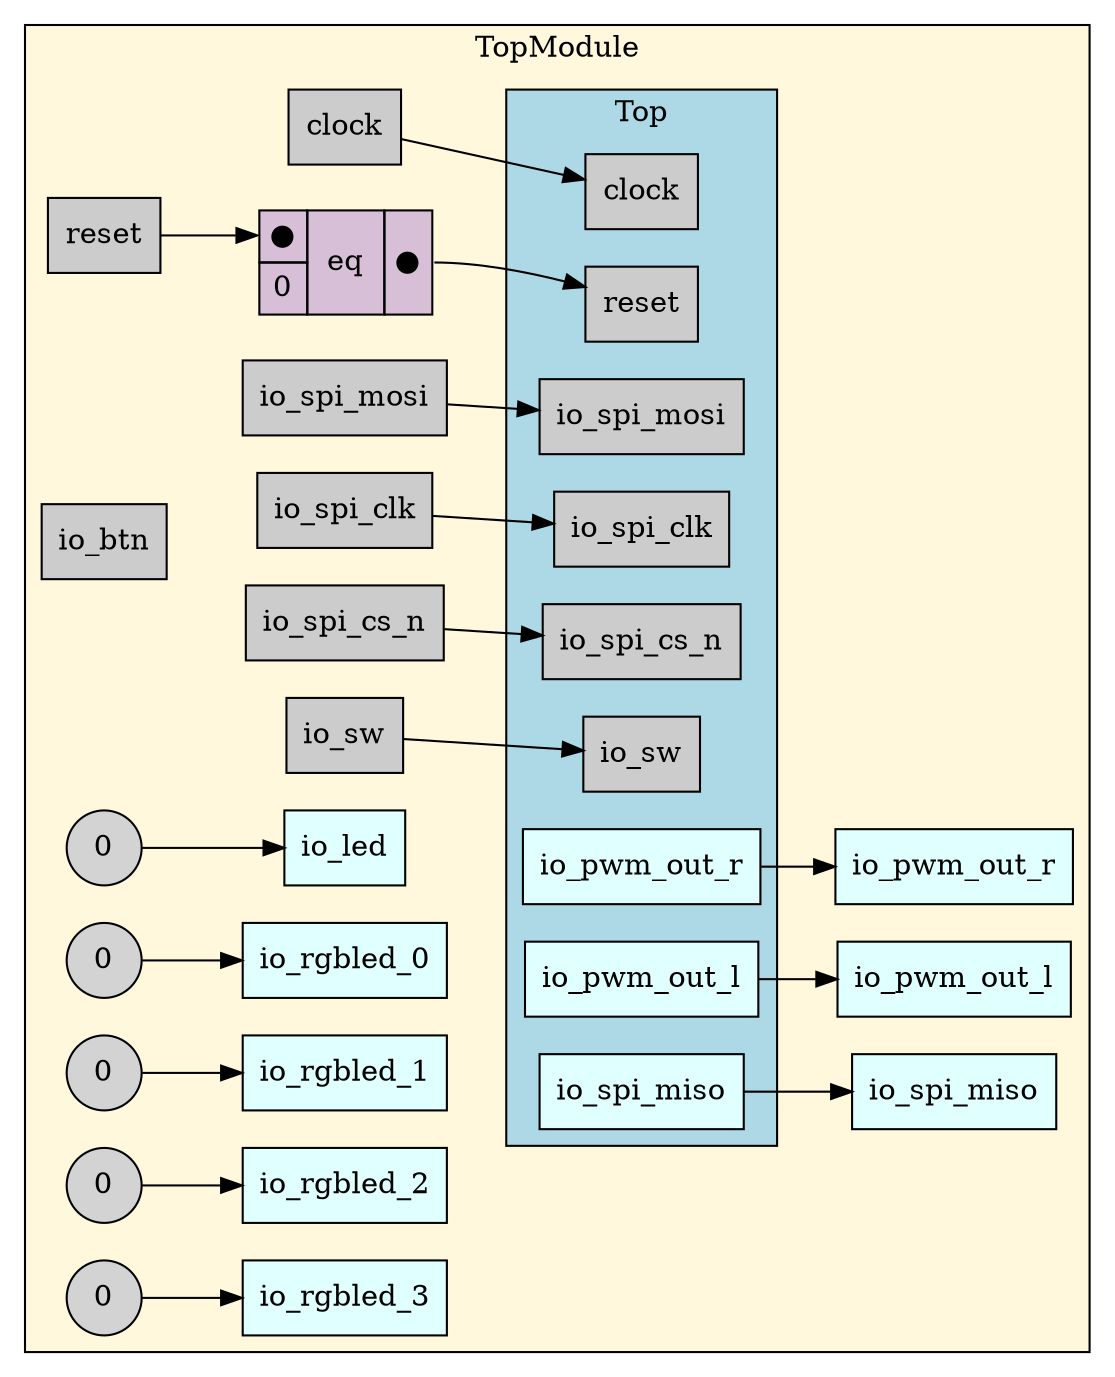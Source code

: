 digraph TopModule {
stylesheet = "styles.css"
rankdir="LR" 

subgraph cluster_TopModule {
  label="TopModule"
  URL=""
  bgcolor="#FFF8DC"
  cluster_TopModule_clock [shape = "rectangle" style="filled" fillcolor="#CCCCCC" label="clock" rank="0"]
     
cluster_TopModule_reset [shape = "rectangle" style="filled" fillcolor="#CCCCCC" label="reset" rank="0"]
     
cluster_TopModule_io_spi_mosi [shape = "rectangle" style="filled" fillcolor="#CCCCCC" label="io_spi_mosi" rank="0"]
     
cluster_TopModule_io_spi_clk [shape = "rectangle" style="filled" fillcolor="#CCCCCC" label="io_spi_clk" rank="0"]
     
cluster_TopModule_io_spi_cs_n [shape = "rectangle" style="filled" fillcolor="#CCCCCC" label="io_spi_cs_n" rank="0"]
     
cluster_TopModule_io_sw [shape = "rectangle" style="filled" fillcolor="#CCCCCC" label="io_sw" rank="0"]
     
cluster_TopModule_io_btn [shape = "rectangle" style="filled" fillcolor="#CCCCCC" label="io_btn" rank="0"]
     
cluster_TopModule_io_spi_miso [shape = "rectangle" style="filled" fillcolor="#E0FFFF" label="io_spi_miso" rank="1000"]
     
cluster_TopModule_io_pwm_out_l [shape = "rectangle" style="filled" fillcolor="#E0FFFF" label="io_pwm_out_l" rank="1000"]
     
cluster_TopModule_io_pwm_out_r [shape = "rectangle" style="filled" fillcolor="#E0FFFF" label="io_pwm_out_r" rank="1000"]
     
cluster_TopModule_io_led [shape = "rectangle" style="filled" fillcolor="#E0FFFF" label="io_led" rank="1000"]
     
cluster_TopModule_io_rgbled_0 [shape = "rectangle" style="filled" fillcolor="#E0FFFF" label="io_rgbled_0" rank="1000"]
     
cluster_TopModule_io_rgbled_1 [shape = "rectangle" style="filled" fillcolor="#E0FFFF" label="io_rgbled_1" rank="1000"]
     
cluster_TopModule_io_rgbled_2 [shape = "rectangle" style="filled" fillcolor="#E0FFFF" label="io_rgbled_2" rank="1000"]
     
cluster_TopModule_io_rgbled_3 [shape = "rectangle" style="filled" fillcolor="#E0FFFF" label="io_rgbled_3" rank="1000"]
     

subgraph cluster_TopModule_Top {
  label="Top"
  URL="Top.dot.svg"
  bgcolor="#ADD8E6"
  cluster_TopModule_Top_clock [shape = "rectangle" style="filled" fillcolor="#CCCCCC" label="clock" rank="0"]
     
cluster_TopModule_Top_reset [shape = "rectangle" style="filled" fillcolor="#CCCCCC" label="reset" rank="0"]
     
cluster_TopModule_Top_io_spi_mosi [shape = "rectangle" style="filled" fillcolor="#CCCCCC" label="io_spi_mosi" rank="0"]
     
cluster_TopModule_Top_io_spi_clk [shape = "rectangle" style="filled" fillcolor="#CCCCCC" label="io_spi_clk" rank="0"]
     
cluster_TopModule_Top_io_spi_cs_n [shape = "rectangle" style="filled" fillcolor="#CCCCCC" label="io_spi_cs_n" rank="0"]
     
cluster_TopModule_Top_io_sw [shape = "rectangle" style="filled" fillcolor="#CCCCCC" label="io_sw" rank="0"]
     
cluster_TopModule_Top_io_spi_miso [shape = "rectangle" style="filled" fillcolor="#E0FFFF" label="io_spi_miso" rank="1000"]
     
cluster_TopModule_Top_io_pwm_out_l [shape = "rectangle" style="filled" fillcolor="#E0FFFF" label="io_pwm_out_l" rank="1000"]
     
cluster_TopModule_Top_io_pwm_out_r [shape = "rectangle" style="filled" fillcolor="#E0FFFF" label="io_pwm_out_r" rank="1000"]
     

subgraph cluster_TopModule_Top_SoundTopLevel {
  label="SoundTopLevel"
  URL="SoundTopLevel.dot.svg"
  bgcolor="#FFB6C1"
  
subgraph cluster_TopModule_Top_SoundTopLevel_Adder {
  label="Adder"
  URL="Adder.dot.svg"
  bgcolor="#FFF8DC"
  

  
  
  
}
     

subgraph cluster_TopModule_Top_SoundTopLevel_Generator {
  label="Generator"
  URL="Generator.dot.svg"
  bgcolor="#FFF8DC"
  
subgraph cluster_TopModule_Top_SoundTopLevel_Generator_Square {
  label="Square"
  URL="Square.dot.svg"
  bgcolor="#ADD8E6"
  

  
  
  
}
     

subgraph cluster_TopModule_Top_SoundTopLevel_Generator_Triangle {
  label="Triangle"
  URL="Triangle.dot.svg"
  bgcolor="#ADD8E6"
  

  
  
  
}
     

subgraph cluster_TopModule_Top_SoundTopLevel_Generator_Sawtooth {
  label="Sawtooth"
  URL="Sawtooth.dot.svg"
  bgcolor="#ADD8E6"
  

  
  
  
}
     

subgraph cluster_TopModule_Top_SoundTopLevel_Generator_Sine {
  label="Sine"
  URL="Sine.dot.svg"
  bgcolor="#ADD8E6"
  

  
  
  
}
     

subgraph cluster_TopModule_Top_SoundTopLevel_Generator_EnvelopeImpl {
  label="EnvelopeImpl"
  URL="EnvelopeImpl.dot.svg"
  bgcolor="#ADD8E6"
  

  
  
  
}
     

  
  
  
}
     

subgraph cluster_TopModule_Top_SoundTopLevel_Generator_1 {
  label="Generator_1"
  URL="Generator.dot.svg"
  bgcolor="#FFF8DC"
  
subgraph cluster_TopModule_Top_SoundTopLevel_Generator_1_Square {
  label="Square"
  URL="Square.dot.svg"
  bgcolor="#ADD8E6"
  

  
  
  
}
     

subgraph cluster_TopModule_Top_SoundTopLevel_Generator_1_Triangle {
  label="Triangle"
  URL="Triangle.dot.svg"
  bgcolor="#ADD8E6"
  

  
  
  
}
     

subgraph cluster_TopModule_Top_SoundTopLevel_Generator_1_Sawtooth {
  label="Sawtooth"
  URL="Sawtooth.dot.svg"
  bgcolor="#ADD8E6"
  

  
  
  
}
     

subgraph cluster_TopModule_Top_SoundTopLevel_Generator_1_Sine {
  label="Sine"
  URL="Sine.dot.svg"
  bgcolor="#ADD8E6"
  

  
  
  
}
     

subgraph cluster_TopModule_Top_SoundTopLevel_Generator_1_EnvelopeImpl {
  label="EnvelopeImpl"
  URL="EnvelopeImpl.dot.svg"
  bgcolor="#ADD8E6"
  

  
  
  
}
     

  
  
  
}
     

subgraph cluster_TopModule_Top_SoundTopLevel_Generator_2 {
  label="Generator_2"
  URL="Generator.dot.svg"
  bgcolor="#FFF8DC"
  
subgraph cluster_TopModule_Top_SoundTopLevel_Generator_2_Square {
  label="Square"
  URL="Square.dot.svg"
  bgcolor="#ADD8E6"
  

  
  
  
}
     

subgraph cluster_TopModule_Top_SoundTopLevel_Generator_2_Triangle {
  label="Triangle"
  URL="Triangle.dot.svg"
  bgcolor="#ADD8E6"
  

  
  
  
}
     

subgraph cluster_TopModule_Top_SoundTopLevel_Generator_2_Sawtooth {
  label="Sawtooth"
  URL="Sawtooth.dot.svg"
  bgcolor="#ADD8E6"
  

  
  
  
}
     

subgraph cluster_TopModule_Top_SoundTopLevel_Generator_2_Sine {
  label="Sine"
  URL="Sine.dot.svg"
  bgcolor="#ADD8E6"
  

  
  
  
}
     

subgraph cluster_TopModule_Top_SoundTopLevel_Generator_2_EnvelopeImpl {
  label="EnvelopeImpl"
  URL="EnvelopeImpl.dot.svg"
  bgcolor="#ADD8E6"
  

  
  
  
}
     

  
  
  
}
     

subgraph cluster_TopModule_Top_SoundTopLevel_Generator_3 {
  label="Generator_3"
  URL="Generator.dot.svg"
  bgcolor="#FFF8DC"
  
subgraph cluster_TopModule_Top_SoundTopLevel_Generator_3_Square {
  label="Square"
  URL="Square.dot.svg"
  bgcolor="#ADD8E6"
  

  
  
  
}
     

subgraph cluster_TopModule_Top_SoundTopLevel_Generator_3_Triangle {
  label="Triangle"
  URL="Triangle.dot.svg"
  bgcolor="#ADD8E6"
  

  
  
  
}
     

subgraph cluster_TopModule_Top_SoundTopLevel_Generator_3_Sawtooth {
  label="Sawtooth"
  URL="Sawtooth.dot.svg"
  bgcolor="#ADD8E6"
  

  
  
  
}
     

subgraph cluster_TopModule_Top_SoundTopLevel_Generator_3_Sine {
  label="Sine"
  URL="Sine.dot.svg"
  bgcolor="#ADD8E6"
  

  
  
  
}
     

subgraph cluster_TopModule_Top_SoundTopLevel_Generator_3_EnvelopeImpl {
  label="EnvelopeImpl"
  URL="EnvelopeImpl.dot.svg"
  bgcolor="#ADD8E6"
  

  
  
  
}
     

  
  
  
}
     

subgraph cluster_TopModule_Top_SoundTopLevel_Generator_4 {
  label="Generator_4"
  URL="Generator.dot.svg"
  bgcolor="#FFF8DC"
  
subgraph cluster_TopModule_Top_SoundTopLevel_Generator_4_Square {
  label="Square"
  URL="Square.dot.svg"
  bgcolor="#ADD8E6"
  

  
  
  
}
     

subgraph cluster_TopModule_Top_SoundTopLevel_Generator_4_Triangle {
  label="Triangle"
  URL="Triangle.dot.svg"
  bgcolor="#ADD8E6"
  

  
  
  
}
     

subgraph cluster_TopModule_Top_SoundTopLevel_Generator_4_Sawtooth {
  label="Sawtooth"
  URL="Sawtooth.dot.svg"
  bgcolor="#ADD8E6"
  

  
  
  
}
     

subgraph cluster_TopModule_Top_SoundTopLevel_Generator_4_Sine {
  label="Sine"
  URL="Sine.dot.svg"
  bgcolor="#ADD8E6"
  

  
  
  
}
     

subgraph cluster_TopModule_Top_SoundTopLevel_Generator_4_EnvelopeImpl {
  label="EnvelopeImpl"
  URL="EnvelopeImpl.dot.svg"
  bgcolor="#ADD8E6"
  

  
  
  
}
     

  
  
  
}
     

subgraph cluster_TopModule_Top_SoundTopLevel_Generator_5 {
  label="Generator_5"
  URL="Generator.dot.svg"
  bgcolor="#FFF8DC"
  
subgraph cluster_TopModule_Top_SoundTopLevel_Generator_5_Square {
  label="Square"
  URL="Square.dot.svg"
  bgcolor="#ADD8E6"
  

  
  
  
}
     

subgraph cluster_TopModule_Top_SoundTopLevel_Generator_5_Triangle {
  label="Triangle"
  URL="Triangle.dot.svg"
  bgcolor="#ADD8E6"
  

  
  
  
}
     

subgraph cluster_TopModule_Top_SoundTopLevel_Generator_5_Sawtooth {
  label="Sawtooth"
  URL="Sawtooth.dot.svg"
  bgcolor="#ADD8E6"
  

  
  
  
}
     

subgraph cluster_TopModule_Top_SoundTopLevel_Generator_5_Sine {
  label="Sine"
  URL="Sine.dot.svg"
  bgcolor="#ADD8E6"
  

  
  
  
}
     

subgraph cluster_TopModule_Top_SoundTopLevel_Generator_5_EnvelopeImpl {
  label="EnvelopeImpl"
  URL="EnvelopeImpl.dot.svg"
  bgcolor="#ADD8E6"
  

  
  
  
}
     

  
  
  
}
     

subgraph cluster_TopModule_Top_SoundTopLevel_Generator_6 {
  label="Generator_6"
  URL="Generator.dot.svg"
  bgcolor="#FFF8DC"
  
subgraph cluster_TopModule_Top_SoundTopLevel_Generator_6_Square {
  label="Square"
  URL="Square.dot.svg"
  bgcolor="#ADD8E6"
  

  
  
  
}
     

subgraph cluster_TopModule_Top_SoundTopLevel_Generator_6_Triangle {
  label="Triangle"
  URL="Triangle.dot.svg"
  bgcolor="#ADD8E6"
  

  
  
  
}
     

subgraph cluster_TopModule_Top_SoundTopLevel_Generator_6_Sawtooth {
  label="Sawtooth"
  URL="Sawtooth.dot.svg"
  bgcolor="#ADD8E6"
  

  
  
  
}
     

subgraph cluster_TopModule_Top_SoundTopLevel_Generator_6_Sine {
  label="Sine"
  URL="Sine.dot.svg"
  bgcolor="#ADD8E6"
  

  
  
  
}
     

subgraph cluster_TopModule_Top_SoundTopLevel_Generator_6_EnvelopeImpl {
  label="EnvelopeImpl"
  URL="EnvelopeImpl.dot.svg"
  bgcolor="#ADD8E6"
  

  
  
  
}
     

  
  
  
}
     

subgraph cluster_TopModule_Top_SoundTopLevel_Generator_7 {
  label="Generator_7"
  URL="Generator.dot.svg"
  bgcolor="#FFF8DC"
  
subgraph cluster_TopModule_Top_SoundTopLevel_Generator_7_Square {
  label="Square"
  URL="Square.dot.svg"
  bgcolor="#ADD8E6"
  

  
  
  
}
     

subgraph cluster_TopModule_Top_SoundTopLevel_Generator_7_Triangle {
  label="Triangle"
  URL="Triangle.dot.svg"
  bgcolor="#ADD8E6"
  

  
  
  
}
     

subgraph cluster_TopModule_Top_SoundTopLevel_Generator_7_Sawtooth {
  label="Sawtooth"
  URL="Sawtooth.dot.svg"
  bgcolor="#ADD8E6"
  

  
  
  
}
     

subgraph cluster_TopModule_Top_SoundTopLevel_Generator_7_Sine {
  label="Sine"
  URL="Sine.dot.svg"
  bgcolor="#ADD8E6"
  

  
  
  
}
     

subgraph cluster_TopModule_Top_SoundTopLevel_Generator_7_EnvelopeImpl {
  label="EnvelopeImpl"
  URL="EnvelopeImpl.dot.svg"
  bgcolor="#ADD8E6"
  

  
  
  
}
     

  
  
  
}
     

  
  
  
}
     

subgraph cluster_TopModule_Top_SPISlave {
  label="SPISlave"
  URL="SPISlave.dot.svg"
  bgcolor="#FFB6C1"
  
subgraph cluster_TopModule_Top_SPISlave_spi {
  label="spi"
  URL="SPI_Slave_nandland.dot.svg"
  bgcolor="#FFF8DC"
  

  
  
  
}
     

  
  
  
}
     

subgraph cluster_TopModule_Top_SPIInputHandler {
  label="SPIInputHandler"
  URL="SPIInputHandler.dot.svg"
  bgcolor="#FFB6C1"
  

  
  
  
}
     

subgraph cluster_TopModule_Top_PWM {
  label="PWM"
  URL="PWM.dot.svg"
  bgcolor="#FFB6C1"
  

  
  
  
}
     

  
  
  
}
     
cluster_TopModule_lit1 [shape="circle" style="filled" BGCOLOR="#C0C0C0" label="0"]
     
cluster_TopModule_lit2 [shape="circle" style="filled" BGCOLOR="#C0C0C0" label="0"]
     
cluster_TopModule_lit3 [shape="circle" style="filled" BGCOLOR="#C0C0C0" label="0"]
     
cluster_TopModule_lit4 [shape="circle" style="filled" BGCOLOR="#C0C0C0" label="0"]
     
cluster_TopModule_lit5 [shape="circle" style="filled" BGCOLOR="#C0C0C0" label="0"]
     

op_eq_6 [shape = "plaintext" label=<
<TABLE BORDER="0" CELLBORDER="1" CELLSPACING="0" CELLPADDING="4" BGCOLOR="#D8BFD8">
  <TR>
    <TD PORT="in1">&#x25cf;</TD>
    <TD ROWSPAN="2" > eq </TD>
    <TD ROWSPAN="2" PORT="out">&#x25cf;</TD>
  </TR>
  <TR>
    <TD PORT="in2">0</TD>
  </TR>
</TABLE>>];
       

  cluster_TopModule_io_spi_mosi -> cluster_TopModule_Top_io_spi_mosi
  cluster_TopModule_lit4 -> cluster_TopModule_io_rgbled_2
  cluster_TopModule_clock -> cluster_TopModule_Top_clock
  cluster_TopModule_lit3 -> cluster_TopModule_io_rgbled_1
  cluster_TopModule_io_spi_cs_n -> cluster_TopModule_Top_io_spi_cs_n
  cluster_TopModule_Top_io_pwm_out_l -> cluster_TopModule_io_pwm_out_l
  cluster_TopModule_lit1 -> cluster_TopModule_io_led
  cluster_TopModule_Top_io_spi_miso -> cluster_TopModule_io_spi_miso
  op_eq_6:out -> cluster_TopModule_Top_reset
  cluster_TopModule_lit2 -> cluster_TopModule_io_rgbled_0
  cluster_TopModule_lit5 -> cluster_TopModule_io_rgbled_3
  cluster_TopModule_Top_io_pwm_out_r -> cluster_TopModule_io_pwm_out_r
  cluster_TopModule_io_sw -> cluster_TopModule_Top_io_sw
  cluster_TopModule_reset -> op_eq_6:in1
  cluster_TopModule_io_spi_clk -> cluster_TopModule_Top_io_spi_clk
  
  
}
     
}
